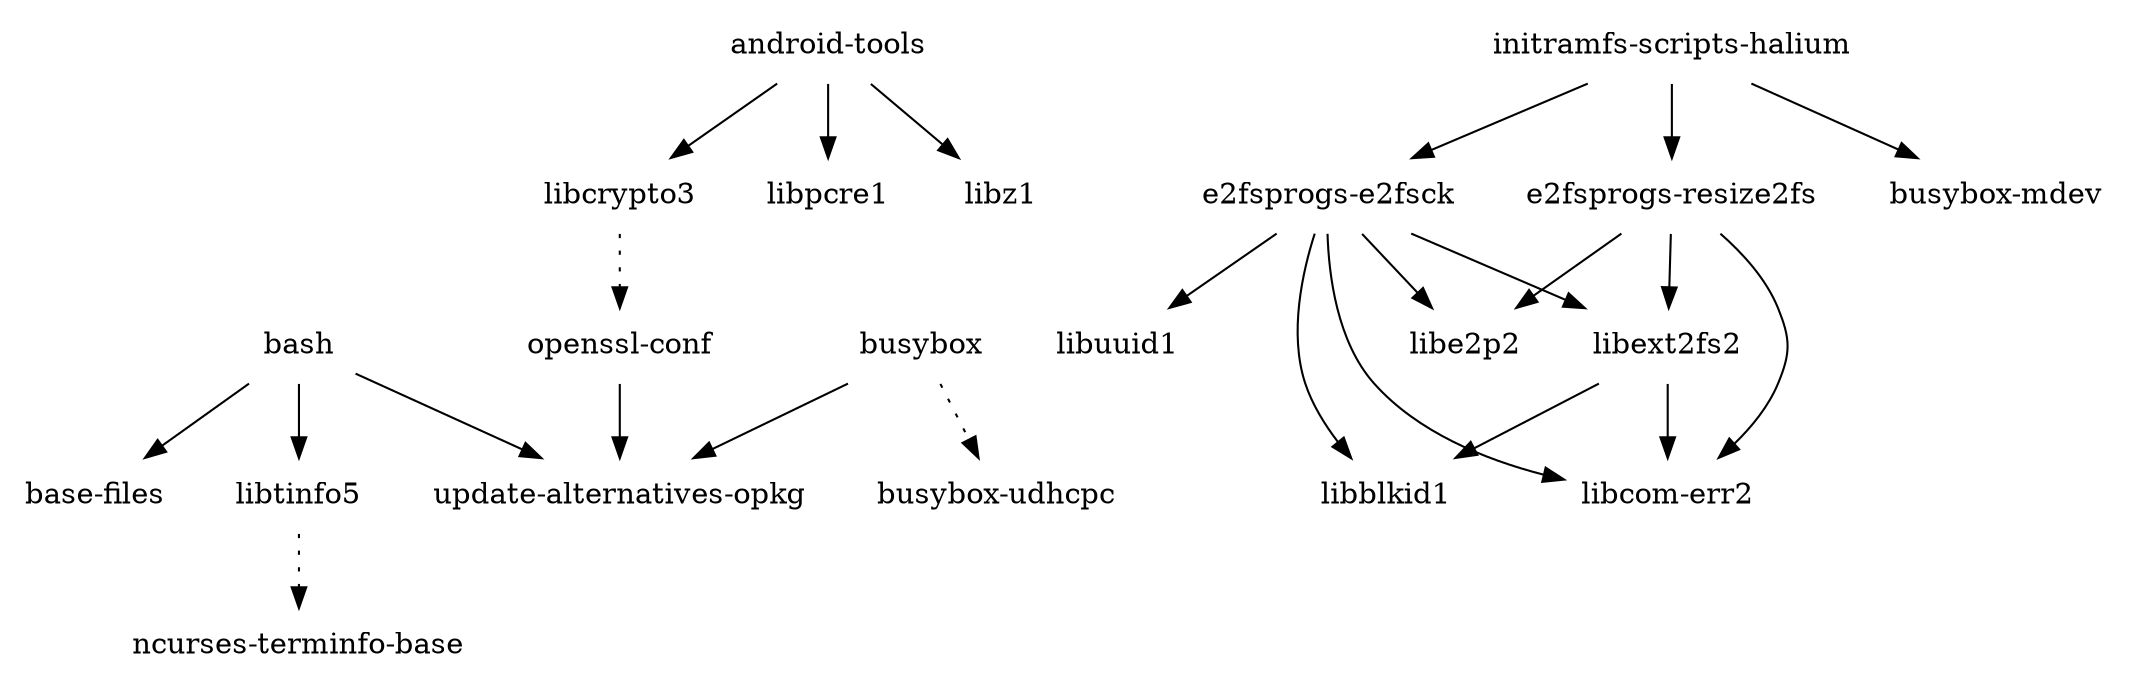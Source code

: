 digraph depends {
    node [shape=plaintext]
"android-tools" -> "libcrypto3"
"android-tools" -> "libpcre1"
"android-tools" -> "libz1"
"bash" -> "base-files"
"bash" -> "libtinfo5"
"bash" -> "update-alternatives-opkg"
"busybox" -> "busybox-udhcpc" [style=dotted]
"busybox" -> "update-alternatives-opkg"
"e2fsprogs-e2fsck" -> "libblkid1"
"e2fsprogs-e2fsck" -> "libcom-err2"
"e2fsprogs-e2fsck" -> "libe2p2"
"e2fsprogs-e2fsck" -> "libext2fs2"
"e2fsprogs-e2fsck" -> "libuuid1"
"e2fsprogs-resize2fs" -> "libcom-err2"
"e2fsprogs-resize2fs" -> "libe2p2"
"e2fsprogs-resize2fs" -> "libext2fs2"
"initramfs-scripts-halium" -> "busybox-mdev"
"initramfs-scripts-halium" -> "e2fsprogs-e2fsck"
"initramfs-scripts-halium" -> "e2fsprogs-resize2fs"
"libcrypto3" -> "openssl-conf" [style=dotted]
"libext2fs2" -> "libblkid1"
"libext2fs2" -> "libcom-err2"
"libtinfo5" -> "ncurses-terminfo-base" [style=dotted]
"openssl-conf" -> "update-alternatives-opkg"
}

